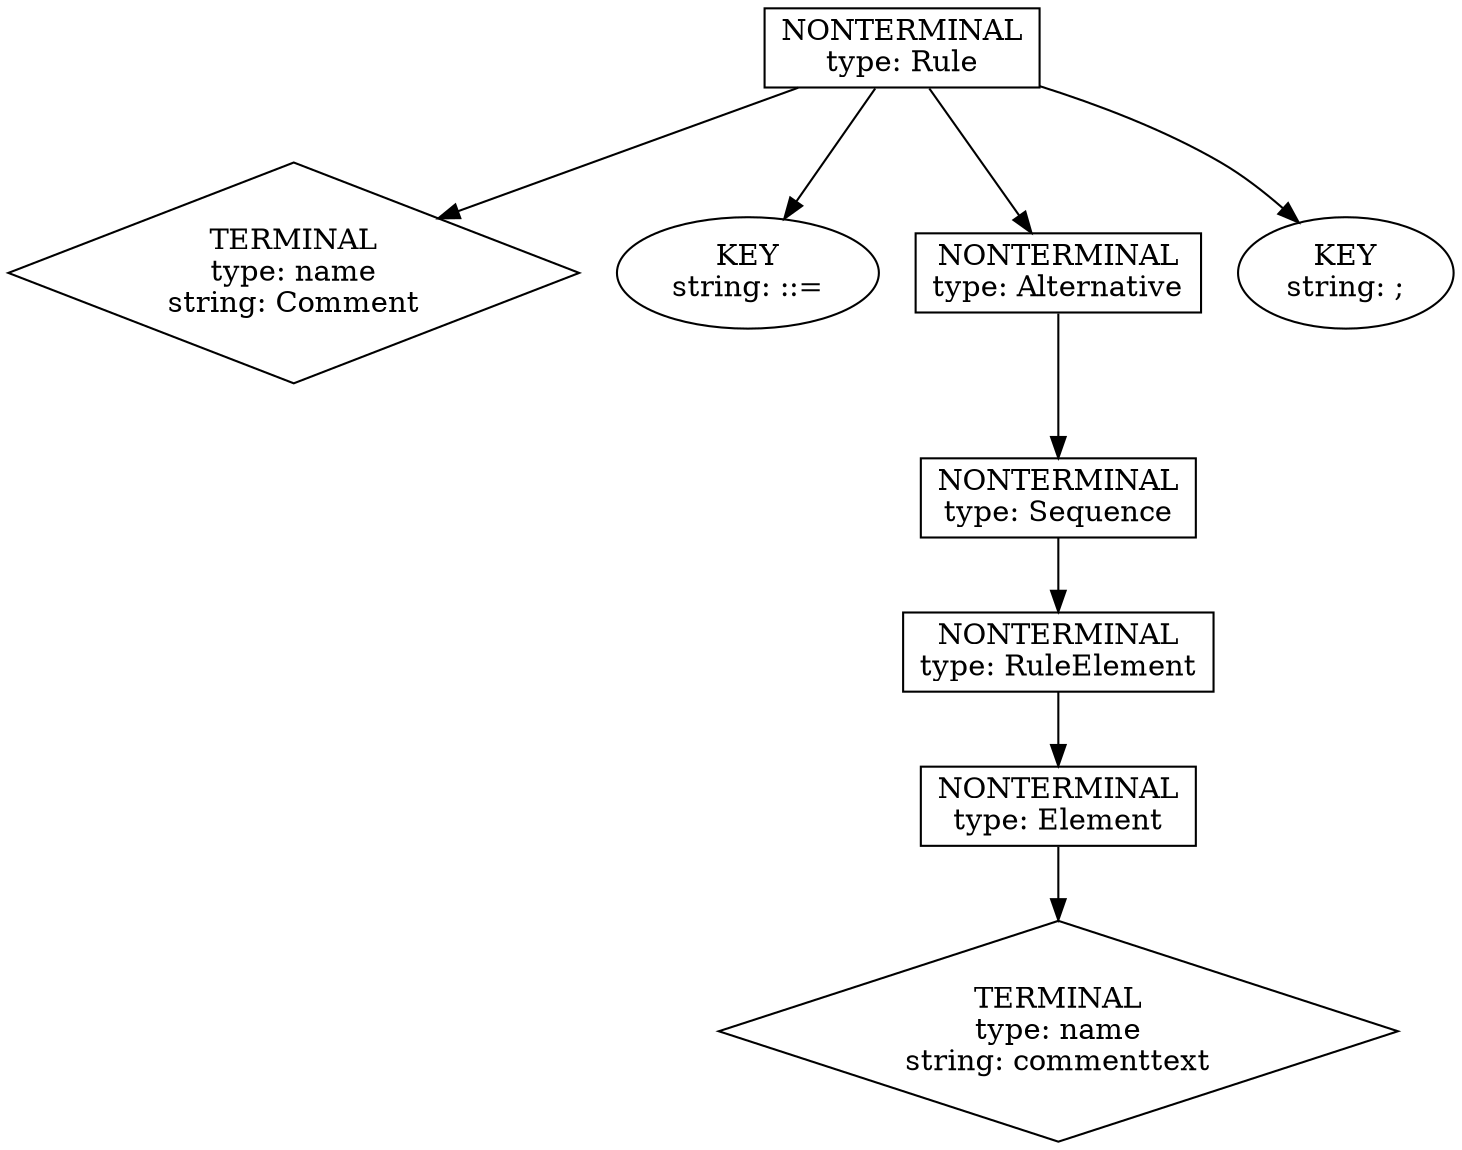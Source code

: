 digraph ast_Comment {
	1 [label="NONTERMINAL
type: Rule" shape=box]
	2 [label="TERMINAL
type: name
string: Comment" shape=diamond]
	1 -> 2
	3 [label="KEY
string: ::=" shape=oval]
	1 -> 3
	4 [label="NONTERMINAL
type: Alternative" shape=box]
	1 -> 4
	5 [label="KEY
string: ;" shape=oval]
	1 -> 5
	6 [label="NONTERMINAL
type: Sequence" shape=box]
	4 -> 6
	7 [label="NONTERMINAL
type: RuleElement" shape=box]
	6 -> 7
	8 [label="NONTERMINAL
type: Element" shape=box]
	7 -> 8
	9 [label="TERMINAL
type: name
string: commenttext" shape=diamond]
	8 -> 9
}
